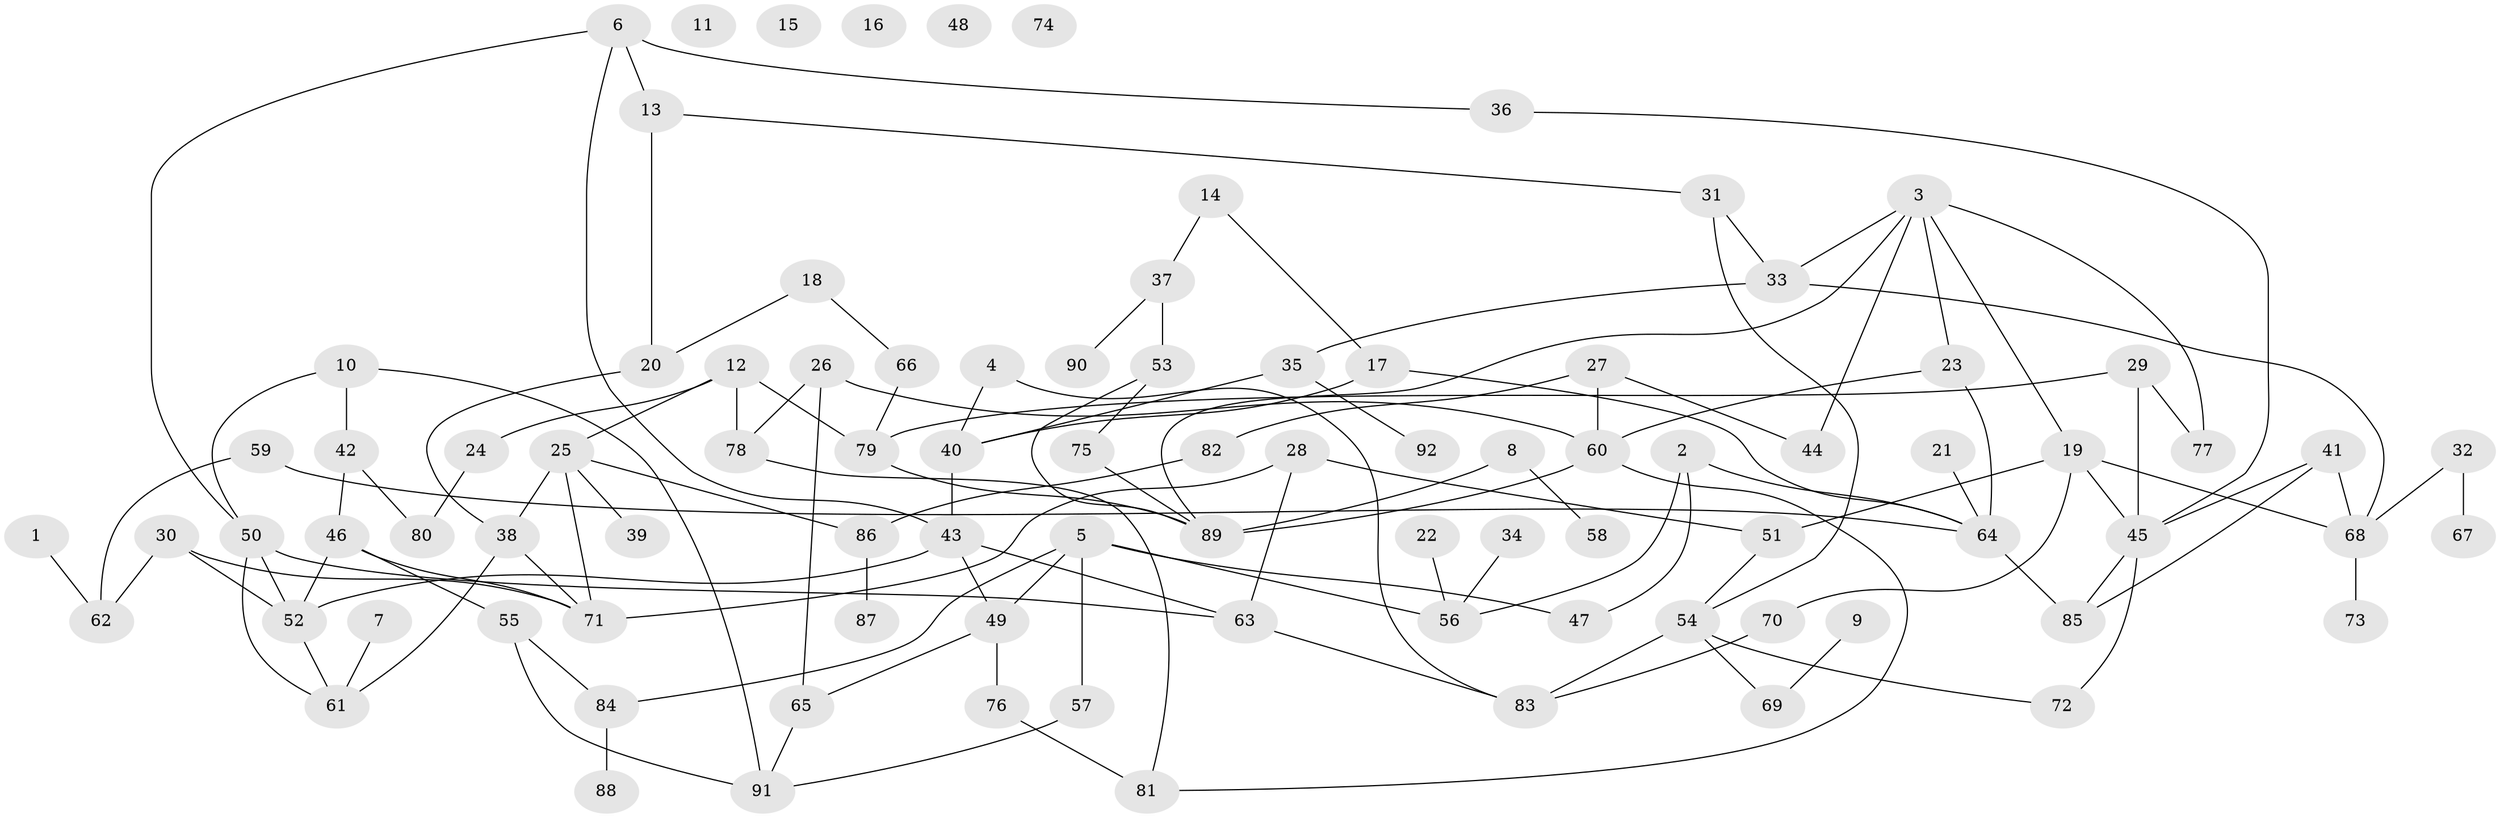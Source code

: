 // Generated by graph-tools (version 1.1) at 2025/49/03/09/25 03:49:06]
// undirected, 92 vertices, 129 edges
graph export_dot {
graph [start="1"]
  node [color=gray90,style=filled];
  1;
  2;
  3;
  4;
  5;
  6;
  7;
  8;
  9;
  10;
  11;
  12;
  13;
  14;
  15;
  16;
  17;
  18;
  19;
  20;
  21;
  22;
  23;
  24;
  25;
  26;
  27;
  28;
  29;
  30;
  31;
  32;
  33;
  34;
  35;
  36;
  37;
  38;
  39;
  40;
  41;
  42;
  43;
  44;
  45;
  46;
  47;
  48;
  49;
  50;
  51;
  52;
  53;
  54;
  55;
  56;
  57;
  58;
  59;
  60;
  61;
  62;
  63;
  64;
  65;
  66;
  67;
  68;
  69;
  70;
  71;
  72;
  73;
  74;
  75;
  76;
  77;
  78;
  79;
  80;
  81;
  82;
  83;
  84;
  85;
  86;
  87;
  88;
  89;
  90;
  91;
  92;
  1 -- 62;
  2 -- 47;
  2 -- 56;
  2 -- 64;
  3 -- 19;
  3 -- 23;
  3 -- 33;
  3 -- 44;
  3 -- 77;
  3 -- 89;
  4 -- 40;
  4 -- 83;
  5 -- 47;
  5 -- 49;
  5 -- 56;
  5 -- 57;
  5 -- 84;
  6 -- 13;
  6 -- 36;
  6 -- 43;
  6 -- 50;
  7 -- 61;
  8 -- 58;
  8 -- 89;
  9 -- 69;
  10 -- 42;
  10 -- 50;
  10 -- 91;
  12 -- 24;
  12 -- 25;
  12 -- 78;
  12 -- 79;
  13 -- 20;
  13 -- 31;
  14 -- 17;
  14 -- 37;
  17 -- 40;
  17 -- 64;
  18 -- 20;
  18 -- 66;
  19 -- 45;
  19 -- 51;
  19 -- 68;
  19 -- 70;
  20 -- 38;
  21 -- 64;
  22 -- 56;
  23 -- 60;
  23 -- 64;
  24 -- 80;
  25 -- 38;
  25 -- 39;
  25 -- 71;
  25 -- 86;
  26 -- 60;
  26 -- 65;
  26 -- 78;
  27 -- 44;
  27 -- 60;
  27 -- 82;
  28 -- 51;
  28 -- 63;
  28 -- 71;
  29 -- 45;
  29 -- 77;
  29 -- 79;
  30 -- 52;
  30 -- 62;
  30 -- 71;
  31 -- 33;
  31 -- 54;
  32 -- 67;
  32 -- 68;
  33 -- 35;
  33 -- 68;
  34 -- 56;
  35 -- 40;
  35 -- 92;
  36 -- 45;
  37 -- 53;
  37 -- 90;
  38 -- 61;
  38 -- 71;
  40 -- 43;
  41 -- 45;
  41 -- 68;
  41 -- 85;
  42 -- 46;
  42 -- 80;
  43 -- 49;
  43 -- 52;
  43 -- 63;
  45 -- 72;
  45 -- 85;
  46 -- 52;
  46 -- 55;
  46 -- 71;
  49 -- 65;
  49 -- 76;
  50 -- 52;
  50 -- 61;
  50 -- 63;
  51 -- 54;
  52 -- 61;
  53 -- 75;
  53 -- 89;
  54 -- 69;
  54 -- 72;
  54 -- 83;
  55 -- 84;
  55 -- 91;
  57 -- 91;
  59 -- 62;
  59 -- 64;
  60 -- 81;
  60 -- 89;
  63 -- 83;
  64 -- 85;
  65 -- 91;
  66 -- 79;
  68 -- 73;
  70 -- 83;
  75 -- 89;
  76 -- 81;
  78 -- 81;
  79 -- 89;
  82 -- 86;
  84 -- 88;
  86 -- 87;
}
